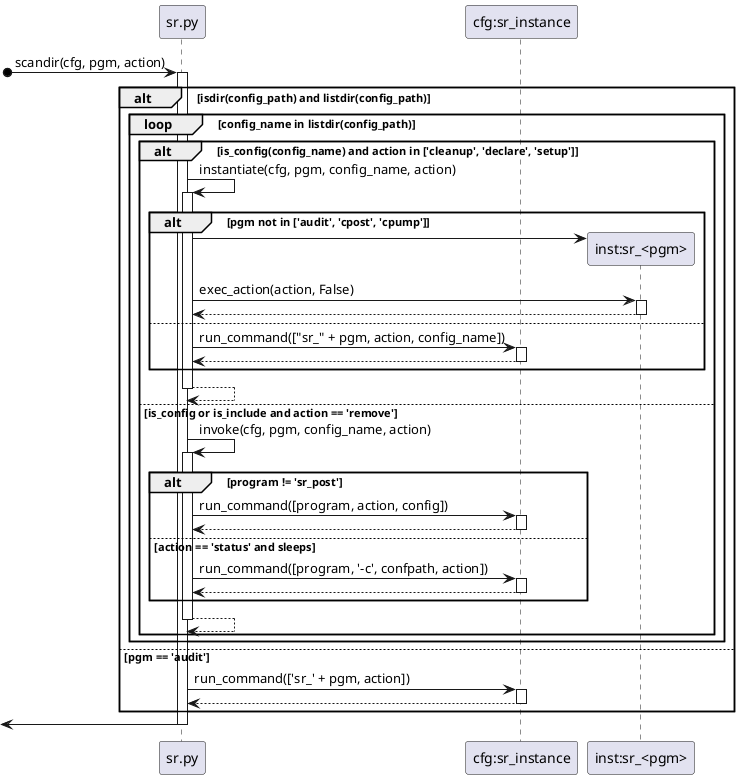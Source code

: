 @startuml
participant "sr.py" as sr
participant "cfg:sr_instance" as cfg
participant "inst:sr_<pgm>" as inst


[o-> sr: scandir(cfg, pgm, action)
activate sr

alt isdir(config_path) and listdir(config_path)
 loop config_name in listdir(config_path)
  alt is_config(config_name) and action in ['cleanup', 'declare', 'setup']
    sr -> sr: instantiate(cfg, pgm, config_name, action)
    activate sr
    alt pgm not in ['audit', 'cpost', 'cpump']
     create inst
     sr -> inst
     sr -> inst: exec_action(action, False)
     activate inst
     return
    else
     sr -> cfg: run_command(["sr_" + pgm, action, config_name])
     activate cfg
     return
    end alt
    return
  else is_config or is_include and action == 'remove'
    sr -> sr: invoke(cfg, pgm, config_name, action)
    activate sr
    alt program != 'sr_post'
     sr -> cfg: run_command([program, action, config])
     activate cfg
     return
    else action == 'status' and sleeps
     sr -> cfg: run_command([program, '-c', confpath, action])
     activate cfg
     return
    end alt
    return

  end alt
 end loop
else pgm == 'audit'
 sr -> cfg: run_command(['sr_' + pgm, action])
 activate cfg
 return
end alt
[<- sr
deactivate sr
@enduml